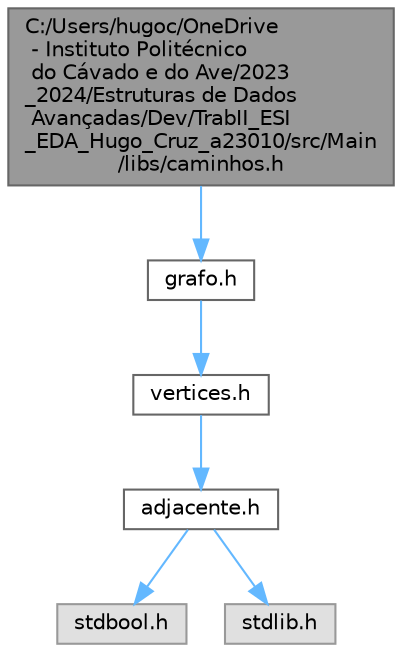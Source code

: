 digraph "C:/Users/hugoc/OneDrive - Instituto Politécnico do Cávado e do Ave/2023_2024/Estruturas de Dados Avançadas/Dev/TrabII_ESI_EDA_Hugo_Cruz_a23010/src/Main/libs/caminhos.h"
{
 // LATEX_PDF_SIZE
  bgcolor="transparent";
  edge [fontname=Helvetica,fontsize=10,labelfontname=Helvetica,labelfontsize=10];
  node [fontname=Helvetica,fontsize=10,shape=box,height=0.2,width=0.4];
  Node1 [id="Node000001",label="C:/Users/hugoc/OneDrive\l - Instituto Politécnico\l do Cávado e do Ave/2023\l_2024/Estruturas de Dados\l Avançadas/Dev/TrabII_ESI\l_EDA_Hugo_Cruz_a23010/src/Main\l/libs/caminhos.h",height=0.2,width=0.4,color="gray40", fillcolor="grey60", style="filled", fontcolor="black",tooltip="Este arquivo de cabeçalho define as estruturas de dados e as funções para manipular caminhos num graf..."];
  Node1 -> Node2 [id="edge6_Node000001_Node000002",color="steelblue1",style="solid",tooltip=" "];
  Node2 [id="Node000002",label="grafo.h",height=0.2,width=0.4,color="grey40", fillcolor="white", style="filled",URL="$Main_2libs_2grafo_8h.html",tooltip="Ficheiro de cabeçalho para a estrutura de dados Grafo e funcionalidades."];
  Node2 -> Node3 [id="edge7_Node000002_Node000003",color="steelblue1",style="solid",tooltip=" "];
  Node3 [id="Node000003",label="vertices.h",height=0.2,width=0.4,color="grey40", fillcolor="white", style="filled",URL="$Main_2libs_2vertices_8h.html",tooltip="Este ficheiro contém as definições das estruturas de dados para os vértices num grafo."];
  Node3 -> Node4 [id="edge8_Node000003_Node000004",color="steelblue1",style="solid",tooltip=" "];
  Node4 [id="Node000004",label="adjacente.h",height=0.2,width=0.4,color="grey40", fillcolor="white", style="filled",URL="$Main_2libs_2adjacente_8h.html",tooltip="Este ficheiro contém as definições das estruturas de dados para as adjacências num grafo."];
  Node4 -> Node5 [id="edge9_Node000004_Node000005",color="steelblue1",style="solid",tooltip=" "];
  Node5 [id="Node000005",label="stdbool.h",height=0.2,width=0.4,color="grey60", fillcolor="#E0E0E0", style="filled",tooltip=" "];
  Node4 -> Node6 [id="edge10_Node000004_Node000006",color="steelblue1",style="solid",tooltip=" "];
  Node6 [id="Node000006",label="stdlib.h",height=0.2,width=0.4,color="grey60", fillcolor="#E0E0E0", style="filled",tooltip=" "];
}
